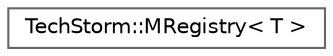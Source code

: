 digraph "Graphical Class Hierarchy"
{
 // LATEX_PDF_SIZE
  bgcolor="transparent";
  edge [fontname=Helvetica,fontsize=10,labelfontname=Helvetica,labelfontsize=10];
  node [fontname=Helvetica,fontsize=10,shape=box,height=0.2,width=0.4];
  rankdir="LR";
  Node0 [id="Node000000",label="TechStorm::MRegistry\< T \>",height=0.2,width=0.4,color="grey40", fillcolor="white", style="filled",URL="$class_tech_storm_1_1_m_registry.html",tooltip=" "];
}
